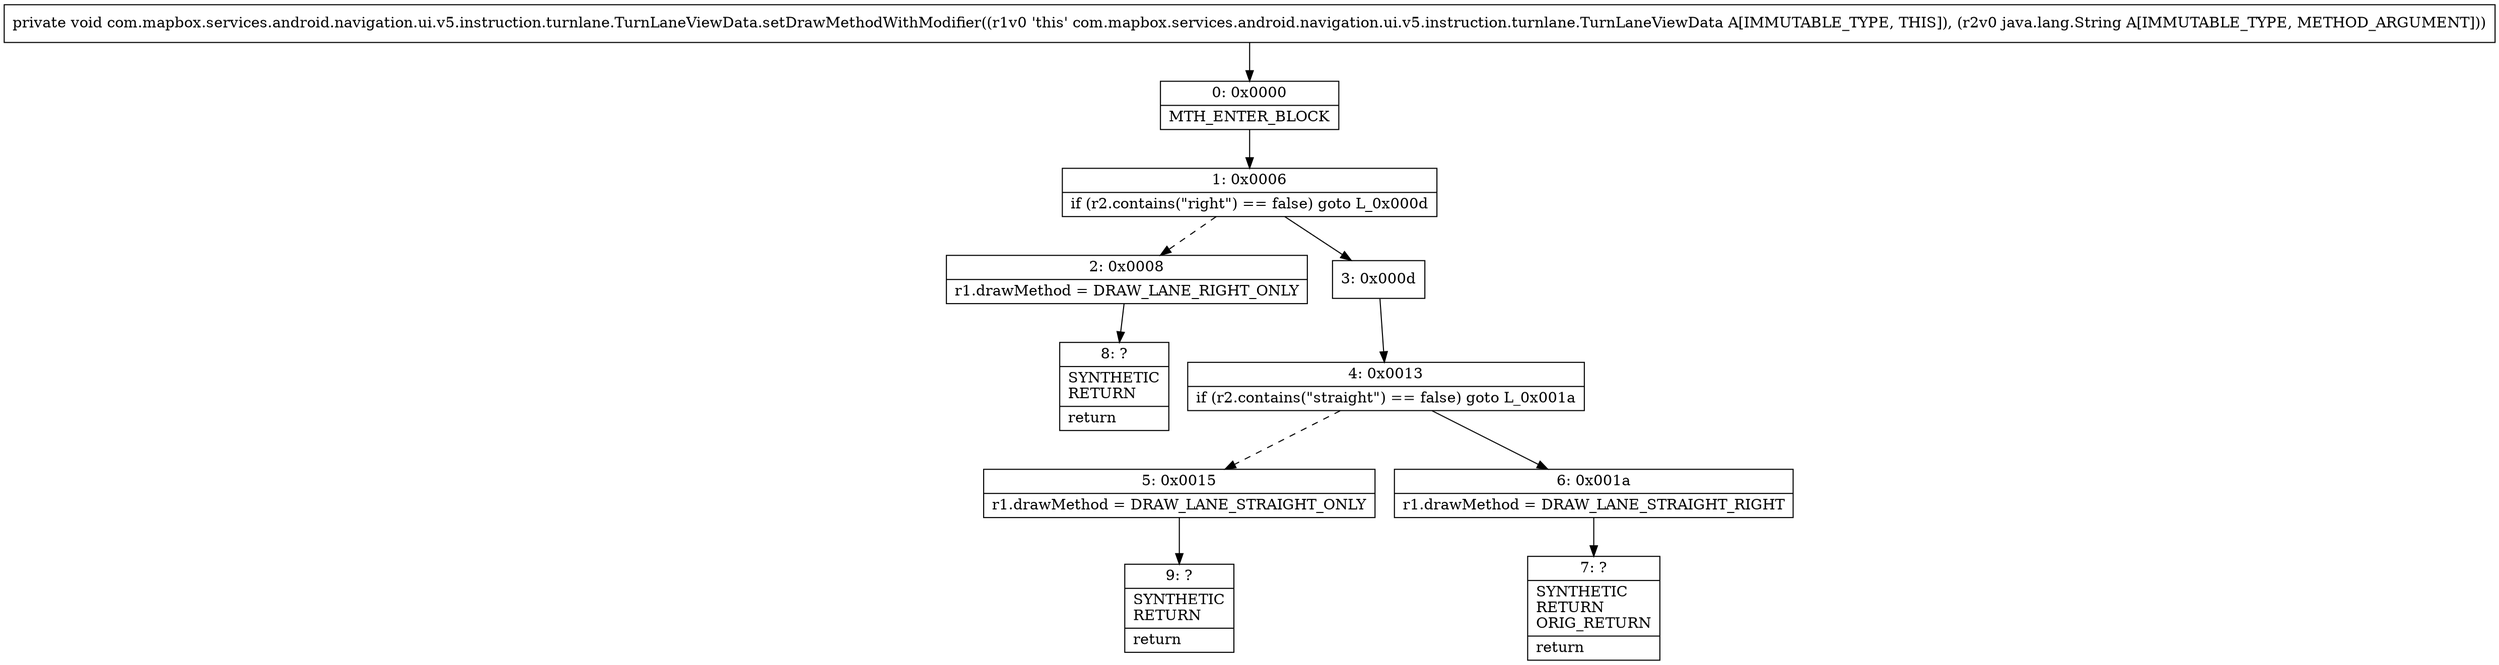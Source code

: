 digraph "CFG forcom.mapbox.services.android.navigation.ui.v5.instruction.turnlane.TurnLaneViewData.setDrawMethodWithModifier(Ljava\/lang\/String;)V" {
Node_0 [shape=record,label="{0\:\ 0x0000|MTH_ENTER_BLOCK\l}"];
Node_1 [shape=record,label="{1\:\ 0x0006|if (r2.contains(\"right\") == false) goto L_0x000d\l}"];
Node_2 [shape=record,label="{2\:\ 0x0008|r1.drawMethod = DRAW_LANE_RIGHT_ONLY\l}"];
Node_3 [shape=record,label="{3\:\ 0x000d}"];
Node_4 [shape=record,label="{4\:\ 0x0013|if (r2.contains(\"straight\") == false) goto L_0x001a\l}"];
Node_5 [shape=record,label="{5\:\ 0x0015|r1.drawMethod = DRAW_LANE_STRAIGHT_ONLY\l}"];
Node_6 [shape=record,label="{6\:\ 0x001a|r1.drawMethod = DRAW_LANE_STRAIGHT_RIGHT\l}"];
Node_7 [shape=record,label="{7\:\ ?|SYNTHETIC\lRETURN\lORIG_RETURN\l|return\l}"];
Node_8 [shape=record,label="{8\:\ ?|SYNTHETIC\lRETURN\l|return\l}"];
Node_9 [shape=record,label="{9\:\ ?|SYNTHETIC\lRETURN\l|return\l}"];
MethodNode[shape=record,label="{private void com.mapbox.services.android.navigation.ui.v5.instruction.turnlane.TurnLaneViewData.setDrawMethodWithModifier((r1v0 'this' com.mapbox.services.android.navigation.ui.v5.instruction.turnlane.TurnLaneViewData A[IMMUTABLE_TYPE, THIS]), (r2v0 java.lang.String A[IMMUTABLE_TYPE, METHOD_ARGUMENT])) }"];
MethodNode -> Node_0;
Node_0 -> Node_1;
Node_1 -> Node_2[style=dashed];
Node_1 -> Node_3;
Node_2 -> Node_8;
Node_3 -> Node_4;
Node_4 -> Node_5[style=dashed];
Node_4 -> Node_6;
Node_5 -> Node_9;
Node_6 -> Node_7;
}


